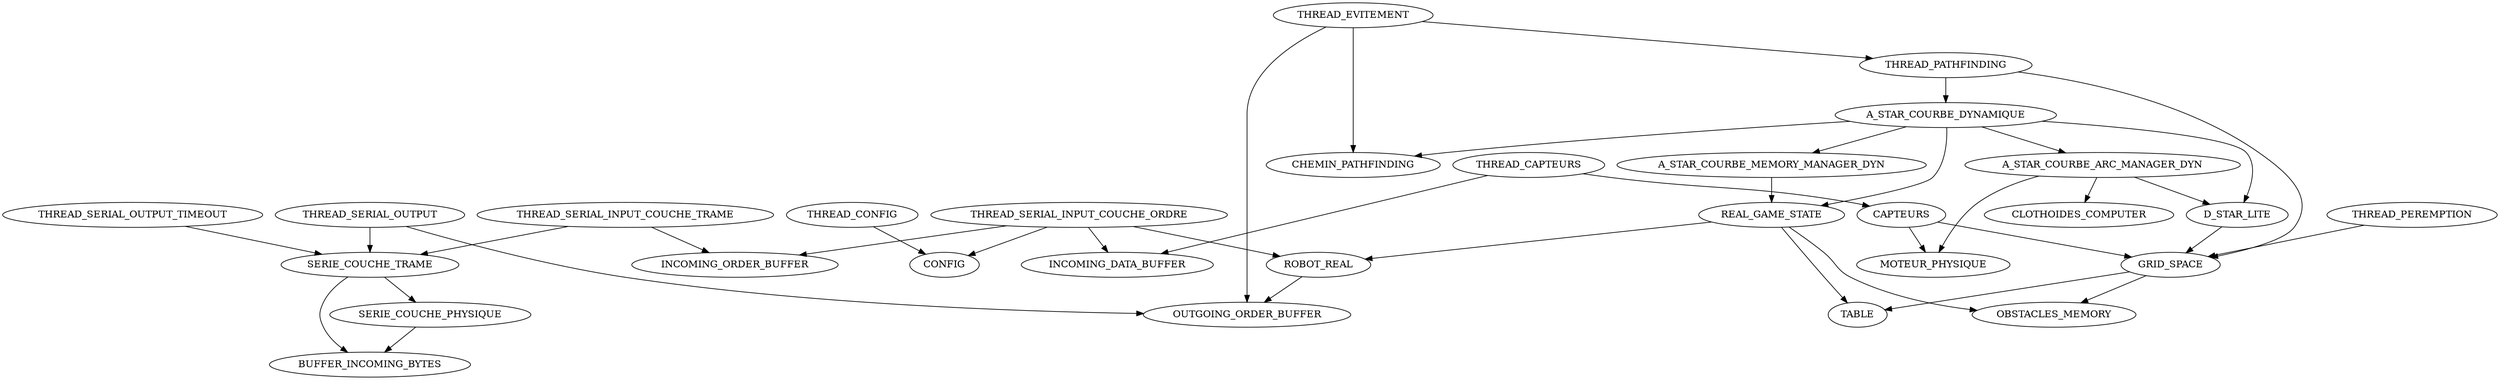 digraph dependancesJava {
THREAD_SERIAL_INPUT_COUCHE_ORDRE;
CONFIG;
THREAD_SERIAL_INPUT_COUCHE_ORDRE -> CONFIG;
INCOMING_ORDER_BUFFER;
THREAD_SERIAL_INPUT_COUCHE_ORDRE -> INCOMING_ORDER_BUFFER;
INCOMING_DATA_BUFFER;
THREAD_SERIAL_INPUT_COUCHE_ORDRE -> INCOMING_DATA_BUFFER;
ROBOT_REAL;
THREAD_SERIAL_INPUT_COUCHE_ORDRE -> ROBOT_REAL;
OUTGOING_ORDER_BUFFER;
ROBOT_REAL -> OUTGOING_ORDER_BUFFER;
THREAD_SERIAL_INPUT_COUCHE_TRAME;
SERIE_COUCHE_TRAME;
THREAD_SERIAL_INPUT_COUCHE_TRAME -> SERIE_COUCHE_TRAME;
SERIE_COUCHE_PHYSIQUE;
SERIE_COUCHE_TRAME -> SERIE_COUCHE_PHYSIQUE;
BUFFER_INCOMING_BYTES;
SERIE_COUCHE_PHYSIQUE -> BUFFER_INCOMING_BYTES;
BUFFER_INCOMING_BYTES;
SERIE_COUCHE_TRAME -> BUFFER_INCOMING_BYTES;
INCOMING_ORDER_BUFFER;
THREAD_SERIAL_INPUT_COUCHE_TRAME -> INCOMING_ORDER_BUFFER;
THREAD_SERIAL_OUTPUT;
SERIE_COUCHE_TRAME;
THREAD_SERIAL_OUTPUT -> SERIE_COUCHE_TRAME;
OUTGOING_ORDER_BUFFER;
THREAD_SERIAL_OUTPUT -> OUTGOING_ORDER_BUFFER;
THREAD_SERIAL_OUTPUT_TIMEOUT;
SERIE_COUCHE_TRAME;
THREAD_SERIAL_OUTPUT_TIMEOUT -> SERIE_COUCHE_TRAME;
THREAD_CONFIG;
CONFIG;
THREAD_CONFIG -> CONFIG;
THREAD_PEREMPTION;
GRID_SPACE;
THREAD_PEREMPTION -> GRID_SPACE;
OBSTACLES_MEMORY;
GRID_SPACE -> OBSTACLES_MEMORY;
TABLE;
GRID_SPACE -> TABLE;
THREAD_EVITEMENT;
THREAD_PATHFINDING;
THREAD_EVITEMENT -> THREAD_PATHFINDING;
A_STAR_COURBE_DYNAMIQUE;
THREAD_PATHFINDING -> A_STAR_COURBE_DYNAMIQUE;
D_STAR_LITE;
A_STAR_COURBE_DYNAMIQUE -> D_STAR_LITE;
GRID_SPACE;
D_STAR_LITE -> GRID_SPACE;
A_STAR_COURBE_ARC_MANAGER_DYN;
A_STAR_COURBE_DYNAMIQUE -> A_STAR_COURBE_ARC_MANAGER_DYN;
MOTEUR_PHYSIQUE;
A_STAR_COURBE_ARC_MANAGER_DYN -> MOTEUR_PHYSIQUE;
D_STAR_LITE;
A_STAR_COURBE_ARC_MANAGER_DYN -> D_STAR_LITE;
CLOTHOIDES_COMPUTER;
A_STAR_COURBE_ARC_MANAGER_DYN -> CLOTHOIDES_COMPUTER;
REAL_GAME_STATE;
A_STAR_COURBE_DYNAMIQUE -> REAL_GAME_STATE;
ROBOT_REAL;
REAL_GAME_STATE -> ROBOT_REAL;
OBSTACLES_MEMORY;
REAL_GAME_STATE -> OBSTACLES_MEMORY;
TABLE;
REAL_GAME_STATE -> TABLE;
CHEMIN_PATHFINDING;
A_STAR_COURBE_DYNAMIQUE -> CHEMIN_PATHFINDING;
A_STAR_COURBE_MEMORY_MANAGER_DYN;
A_STAR_COURBE_DYNAMIQUE -> A_STAR_COURBE_MEMORY_MANAGER_DYN;
REAL_GAME_STATE;
A_STAR_COURBE_MEMORY_MANAGER_DYN -> REAL_GAME_STATE;
GRID_SPACE;
THREAD_PATHFINDING -> GRID_SPACE;
OUTGOING_ORDER_BUFFER;
THREAD_EVITEMENT -> OUTGOING_ORDER_BUFFER;
CHEMIN_PATHFINDING;
THREAD_EVITEMENT -> CHEMIN_PATHFINDING;
THREAD_PATHFINDING;
THREAD_CAPTEURS;
INCOMING_DATA_BUFFER;
THREAD_CAPTEURS -> INCOMING_DATA_BUFFER;
CAPTEURS;
THREAD_CAPTEURS -> CAPTEURS;
GRID_SPACE;
CAPTEURS -> GRID_SPACE;
MOTEUR_PHYSIQUE;
CAPTEURS -> MOTEUR_PHYSIQUE;
CONFIG;
CONFIG;
TABLE;
CAPTEURS;
ROBOT_REAL;
REAL_GAME_STATE;
SERIE_COUCHE_PHYSIQUE;
D_STAR_LITE;
GRID_SPACE;
A_STAR_COURBE_DYNAMIQUE;
A_STAR_COURBE_MEMORY_MANAGER_DYN;
A_STAR_COURBE_ARC_MANAGER_DYN;
BUFFER_INCOMING_BYTES;
CHEMIN_PATHFINDING;
INCOMING_DATA_BUFFER;
INCOMING_ORDER_BUFFER;
SERIE_COUCHE_TRAME;
OUTGOING_ORDER_BUFFER;
MOTEUR_PHYSIQUE;
OBSTACLES_MEMORY;
CLOTHOIDES_COMPUTER;
THREAD_SERIAL_INPUT_COUCHE_ORDRE;
THREAD_SERIAL_INPUT_COUCHE_TRAME;
THREAD_SERIAL_OUTPUT;
THREAD_SERIAL_OUTPUT_TIMEOUT;
THREAD_CONFIG;
THREAD_PEREMPTION;
THREAD_EVITEMENT;
THREAD_PATHFINDING;
THREAD_CAPTEURS;
THREAD_SERIAL_INPUT_COUCHE_ORDRE;
THREAD_SERIAL_INPUT_COUCHE_TRAME;
THREAD_SERIAL_OUTPUT;
THREAD_SERIAL_OUTPUT_TIMEOUT;
THREAD_CONFIG;
THREAD_PEREMPTION;
THREAD_EVITEMENT;
THREAD_PATHFINDING;
THREAD_CAPTEURS;
}
